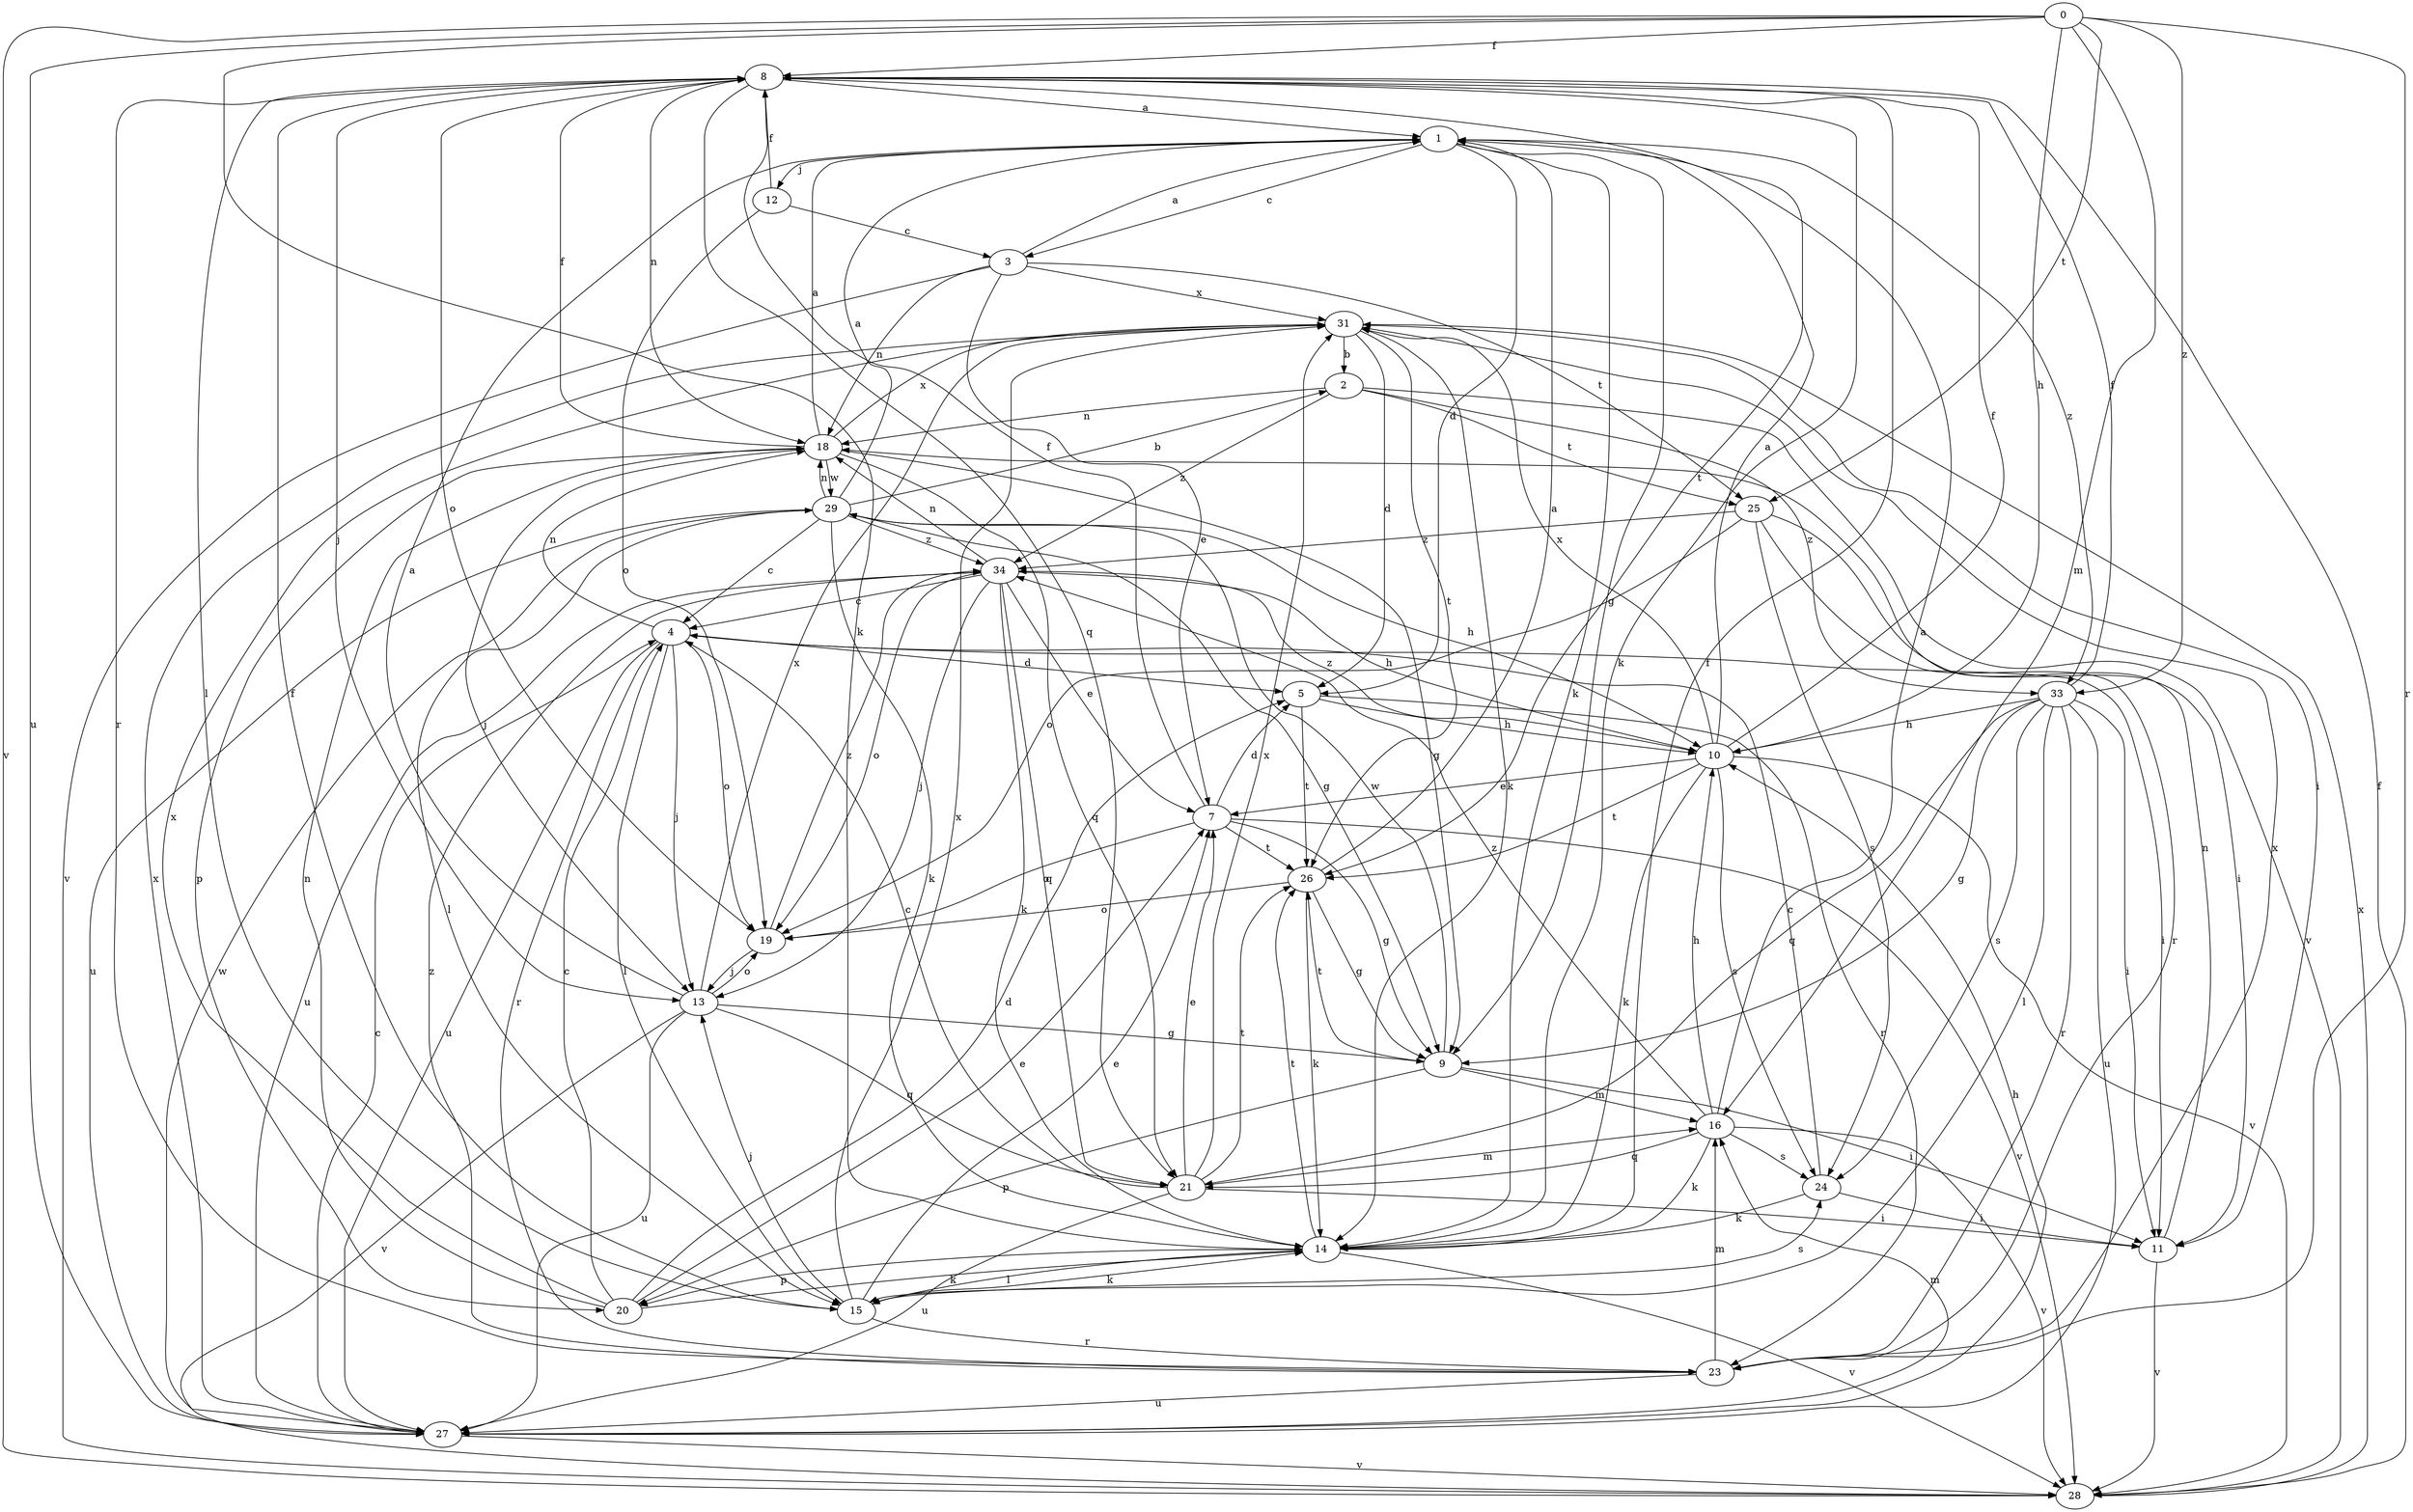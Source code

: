 strict digraph  {
0;
1;
2;
3;
4;
5;
7;
8;
9;
10;
11;
12;
13;
14;
15;
16;
18;
19;
20;
21;
23;
24;
25;
26;
27;
28;
29;
31;
33;
34;
0 -> 8  [label=f];
0 -> 10  [label=h];
0 -> 14  [label=k];
0 -> 16  [label=m];
0 -> 23  [label=r];
0 -> 25  [label=t];
0 -> 27  [label=u];
0 -> 28  [label=v];
0 -> 33  [label=z];
1 -> 3  [label=c];
1 -> 5  [label=d];
1 -> 9  [label=g];
1 -> 12  [label=j];
1 -> 14  [label=k];
1 -> 33  [label=z];
2 -> 18  [label=n];
2 -> 25  [label=t];
2 -> 28  [label=v];
2 -> 33  [label=z];
2 -> 34  [label=z];
3 -> 1  [label=a];
3 -> 7  [label=e];
3 -> 18  [label=n];
3 -> 25  [label=t];
3 -> 28  [label=v];
3 -> 31  [label=x];
4 -> 5  [label=d];
4 -> 11  [label=i];
4 -> 13  [label=j];
4 -> 15  [label=l];
4 -> 18  [label=n];
4 -> 19  [label=o];
4 -> 23  [label=r];
4 -> 27  [label=u];
5 -> 10  [label=h];
5 -> 23  [label=r];
5 -> 26  [label=t];
7 -> 5  [label=d];
7 -> 8  [label=f];
7 -> 9  [label=g];
7 -> 19  [label=o];
7 -> 26  [label=t];
7 -> 28  [label=v];
8 -> 1  [label=a];
8 -> 13  [label=j];
8 -> 14  [label=k];
8 -> 15  [label=l];
8 -> 18  [label=n];
8 -> 19  [label=o];
8 -> 21  [label=q];
8 -> 23  [label=r];
8 -> 26  [label=t];
9 -> 11  [label=i];
9 -> 16  [label=m];
9 -> 20  [label=p];
9 -> 26  [label=t];
9 -> 29  [label=w];
10 -> 1  [label=a];
10 -> 7  [label=e];
10 -> 8  [label=f];
10 -> 14  [label=k];
10 -> 24  [label=s];
10 -> 26  [label=t];
10 -> 28  [label=v];
10 -> 31  [label=x];
10 -> 34  [label=z];
11 -> 18  [label=n];
11 -> 28  [label=v];
12 -> 3  [label=c];
12 -> 8  [label=f];
12 -> 19  [label=o];
13 -> 1  [label=a];
13 -> 9  [label=g];
13 -> 19  [label=o];
13 -> 21  [label=q];
13 -> 27  [label=u];
13 -> 28  [label=v];
13 -> 31  [label=x];
14 -> 8  [label=f];
14 -> 15  [label=l];
14 -> 20  [label=p];
14 -> 26  [label=t];
14 -> 28  [label=v];
15 -> 7  [label=e];
15 -> 8  [label=f];
15 -> 13  [label=j];
15 -> 14  [label=k];
15 -> 23  [label=r];
15 -> 24  [label=s];
15 -> 31  [label=x];
16 -> 1  [label=a];
16 -> 10  [label=h];
16 -> 14  [label=k];
16 -> 21  [label=q];
16 -> 24  [label=s];
16 -> 28  [label=v];
16 -> 34  [label=z];
18 -> 1  [label=a];
18 -> 8  [label=f];
18 -> 9  [label=g];
18 -> 13  [label=j];
18 -> 20  [label=p];
18 -> 21  [label=q];
18 -> 29  [label=w];
18 -> 31  [label=x];
19 -> 13  [label=j];
19 -> 34  [label=z];
20 -> 4  [label=c];
20 -> 5  [label=d];
20 -> 7  [label=e];
20 -> 14  [label=k];
20 -> 18  [label=n];
20 -> 31  [label=x];
21 -> 4  [label=c];
21 -> 7  [label=e];
21 -> 11  [label=i];
21 -> 16  [label=m];
21 -> 26  [label=t];
21 -> 27  [label=u];
21 -> 31  [label=x];
23 -> 16  [label=m];
23 -> 27  [label=u];
23 -> 31  [label=x];
23 -> 34  [label=z];
24 -> 4  [label=c];
24 -> 11  [label=i];
24 -> 14  [label=k];
25 -> 11  [label=i];
25 -> 19  [label=o];
25 -> 23  [label=r];
25 -> 24  [label=s];
25 -> 34  [label=z];
26 -> 1  [label=a];
26 -> 9  [label=g];
26 -> 14  [label=k];
26 -> 19  [label=o];
27 -> 4  [label=c];
27 -> 10  [label=h];
27 -> 16  [label=m];
27 -> 28  [label=v];
27 -> 29  [label=w];
27 -> 31  [label=x];
28 -> 8  [label=f];
28 -> 31  [label=x];
29 -> 1  [label=a];
29 -> 2  [label=b];
29 -> 4  [label=c];
29 -> 9  [label=g];
29 -> 10  [label=h];
29 -> 14  [label=k];
29 -> 15  [label=l];
29 -> 18  [label=n];
29 -> 27  [label=u];
29 -> 34  [label=z];
31 -> 2  [label=b];
31 -> 5  [label=d];
31 -> 11  [label=i];
31 -> 14  [label=k];
31 -> 26  [label=t];
33 -> 8  [label=f];
33 -> 9  [label=g];
33 -> 10  [label=h];
33 -> 11  [label=i];
33 -> 15  [label=l];
33 -> 21  [label=q];
33 -> 23  [label=r];
33 -> 24  [label=s];
33 -> 27  [label=u];
34 -> 4  [label=c];
34 -> 7  [label=e];
34 -> 10  [label=h];
34 -> 13  [label=j];
34 -> 14  [label=k];
34 -> 18  [label=n];
34 -> 19  [label=o];
34 -> 21  [label=q];
34 -> 27  [label=u];
}
